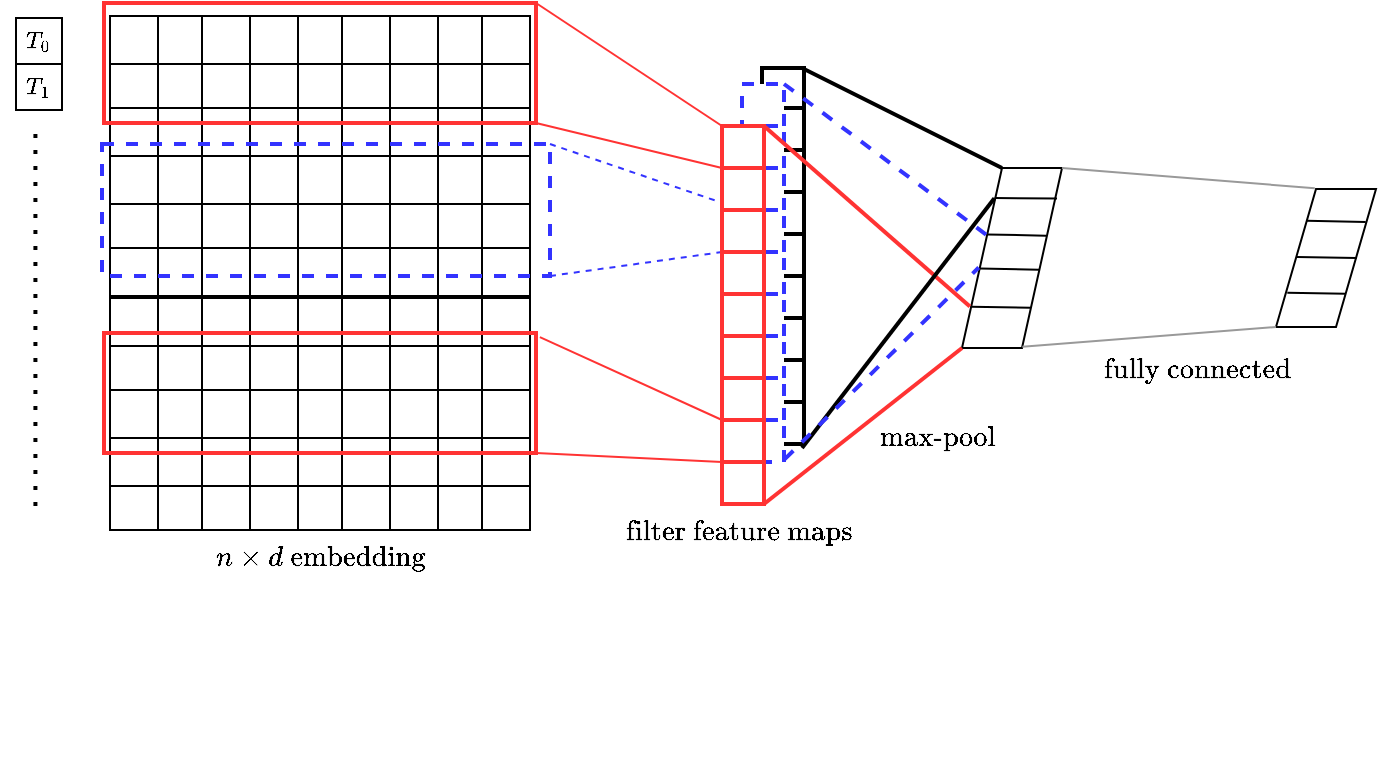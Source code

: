 <mxfile version="13.9.9" type="device"><diagram id="lrtDZxCOM1j7fj9VndKU" name="Page-1"><mxGraphModel dx="2052" dy="1206" grid="1" gridSize="10" guides="1" tooltips="1" connect="1" arrows="1" fold="1" page="1" pageScale="1" pageWidth="827" pageHeight="1169" math="1" shadow="0"><root><mxCell id="0"/><mxCell id="1" parent="0"/><mxCell id="xl0PAE8NlaokiZVvZ2FI-439" value="" style="group" vertex="1" connectable="0" parent="1"><mxGeometry x="147" y="395" width="364" height="370" as="geometry"/></mxCell><mxCell id="xl0PAE8NlaokiZVvZ2FI-384" value="" style="group;strokeWidth=2;" vertex="1" connectable="0" parent="xl0PAE8NlaokiZVvZ2FI-439"><mxGeometry width="240" height="140" as="geometry"/></mxCell><mxCell id="xl0PAE8NlaokiZVvZ2FI-358" value="" style="shape=table;html=1;whiteSpace=wrap;startSize=0;container=1;collapsible=0;childLayout=tableLayout;" vertex="1" parent="xl0PAE8NlaokiZVvZ2FI-384"><mxGeometry width="70" height="70" as="geometry"/></mxCell><mxCell id="xl0PAE8NlaokiZVvZ2FI-359" value="" style="shape=partialRectangle;html=1;whiteSpace=wrap;collapsible=0;dropTarget=0;pointerEvents=0;fillColor=none;top=0;left=0;bottom=0;right=0;points=[[0,0.5],[1,0.5]];portConstraint=eastwest;" vertex="1" parent="xl0PAE8NlaokiZVvZ2FI-358"><mxGeometry width="70" height="24" as="geometry"/></mxCell><mxCell id="xl0PAE8NlaokiZVvZ2FI-360" value="" style="shape=partialRectangle;html=1;whiteSpace=wrap;connectable=0;fillColor=none;top=0;left=0;bottom=0;right=0;overflow=hidden;" vertex="1" parent="xl0PAE8NlaokiZVvZ2FI-359"><mxGeometry width="24" height="24" as="geometry"/></mxCell><mxCell id="xl0PAE8NlaokiZVvZ2FI-361" value="" style="shape=partialRectangle;html=1;whiteSpace=wrap;connectable=0;fillColor=none;top=0;left=0;bottom=0;right=0;overflow=hidden;" vertex="1" parent="xl0PAE8NlaokiZVvZ2FI-359"><mxGeometry x="24" width="22" height="24" as="geometry"/></mxCell><mxCell id="xl0PAE8NlaokiZVvZ2FI-362" value="" style="shape=partialRectangle;html=1;whiteSpace=wrap;connectable=0;fillColor=none;top=0;left=0;bottom=0;right=0;overflow=hidden;" vertex="1" parent="xl0PAE8NlaokiZVvZ2FI-359"><mxGeometry x="46" width="24" height="24" as="geometry"/></mxCell><mxCell id="xl0PAE8NlaokiZVvZ2FI-363" value="" style="shape=partialRectangle;html=1;whiteSpace=wrap;collapsible=0;dropTarget=0;pointerEvents=0;fillColor=none;top=0;left=0;bottom=0;right=0;points=[[0,0.5],[1,0.5]];portConstraint=eastwest;" vertex="1" parent="xl0PAE8NlaokiZVvZ2FI-358"><mxGeometry y="24" width="70" height="22" as="geometry"/></mxCell><mxCell id="xl0PAE8NlaokiZVvZ2FI-364" value="" style="shape=partialRectangle;html=1;whiteSpace=wrap;connectable=0;fillColor=none;top=0;left=0;bottom=0;right=0;overflow=hidden;" vertex="1" parent="xl0PAE8NlaokiZVvZ2FI-363"><mxGeometry width="24" height="22" as="geometry"/></mxCell><mxCell id="xl0PAE8NlaokiZVvZ2FI-365" value="" style="shape=partialRectangle;html=1;whiteSpace=wrap;connectable=0;fillColor=none;top=0;left=0;bottom=0;right=0;overflow=hidden;" vertex="1" parent="xl0PAE8NlaokiZVvZ2FI-363"><mxGeometry x="24" width="22" height="22" as="geometry"/></mxCell><mxCell id="xl0PAE8NlaokiZVvZ2FI-366" value="" style="shape=partialRectangle;html=1;whiteSpace=wrap;connectable=0;fillColor=none;top=0;left=0;bottom=0;right=0;overflow=hidden;" vertex="1" parent="xl0PAE8NlaokiZVvZ2FI-363"><mxGeometry x="46" width="24" height="22" as="geometry"/></mxCell><mxCell id="xl0PAE8NlaokiZVvZ2FI-367" value="" style="shape=partialRectangle;html=1;whiteSpace=wrap;collapsible=0;dropTarget=0;pointerEvents=0;fillColor=none;top=0;left=0;bottom=0;right=0;points=[[0,0.5],[1,0.5]];portConstraint=eastwest;" vertex="1" parent="xl0PAE8NlaokiZVvZ2FI-358"><mxGeometry y="46" width="70" height="24" as="geometry"/></mxCell><mxCell id="xl0PAE8NlaokiZVvZ2FI-368" value="" style="shape=partialRectangle;html=1;whiteSpace=wrap;connectable=0;fillColor=none;top=0;left=0;bottom=0;right=0;overflow=hidden;" vertex="1" parent="xl0PAE8NlaokiZVvZ2FI-367"><mxGeometry width="24" height="24" as="geometry"/></mxCell><mxCell id="xl0PAE8NlaokiZVvZ2FI-369" value="" style="shape=partialRectangle;html=1;whiteSpace=wrap;connectable=0;fillColor=none;top=0;left=0;bottom=0;right=0;overflow=hidden;" vertex="1" parent="xl0PAE8NlaokiZVvZ2FI-367"><mxGeometry x="24" width="22" height="24" as="geometry"/></mxCell><mxCell id="xl0PAE8NlaokiZVvZ2FI-370" value="" style="shape=partialRectangle;html=1;whiteSpace=wrap;connectable=0;fillColor=none;top=0;left=0;bottom=0;right=0;overflow=hidden;" vertex="1" parent="xl0PAE8NlaokiZVvZ2FI-367"><mxGeometry x="46" width="24" height="24" as="geometry"/></mxCell><mxCell id="xl0PAE8NlaokiZVvZ2FI-371" value="" style="shape=table;html=1;whiteSpace=wrap;startSize=0;container=1;collapsible=0;childLayout=tableLayout;" vertex="1" parent="xl0PAE8NlaokiZVvZ2FI-384"><mxGeometry y="70" width="70" height="70" as="geometry"/></mxCell><mxCell id="xl0PAE8NlaokiZVvZ2FI-372" value="" style="shape=partialRectangle;html=1;whiteSpace=wrap;collapsible=0;dropTarget=0;pointerEvents=0;fillColor=none;top=0;left=0;bottom=0;right=0;points=[[0,0.5],[1,0.5]];portConstraint=eastwest;" vertex="1" parent="xl0PAE8NlaokiZVvZ2FI-371"><mxGeometry width="70" height="24" as="geometry"/></mxCell><mxCell id="xl0PAE8NlaokiZVvZ2FI-373" value="" style="shape=partialRectangle;html=1;whiteSpace=wrap;connectable=0;fillColor=none;top=0;left=0;bottom=0;right=0;overflow=hidden;" vertex="1" parent="xl0PAE8NlaokiZVvZ2FI-372"><mxGeometry width="24" height="24" as="geometry"/></mxCell><mxCell id="xl0PAE8NlaokiZVvZ2FI-374" value="" style="shape=partialRectangle;html=1;whiteSpace=wrap;connectable=0;fillColor=none;top=0;left=0;bottom=0;right=0;overflow=hidden;" vertex="1" parent="xl0PAE8NlaokiZVvZ2FI-372"><mxGeometry x="24" width="22" height="24" as="geometry"/></mxCell><mxCell id="xl0PAE8NlaokiZVvZ2FI-375" value="" style="shape=partialRectangle;html=1;whiteSpace=wrap;connectable=0;fillColor=none;top=0;left=0;bottom=0;right=0;overflow=hidden;" vertex="1" parent="xl0PAE8NlaokiZVvZ2FI-372"><mxGeometry x="46" width="24" height="24" as="geometry"/></mxCell><mxCell id="xl0PAE8NlaokiZVvZ2FI-376" value="" style="shape=partialRectangle;html=1;whiteSpace=wrap;collapsible=0;dropTarget=0;pointerEvents=0;fillColor=none;top=0;left=0;bottom=0;right=0;points=[[0,0.5],[1,0.5]];portConstraint=eastwest;" vertex="1" parent="xl0PAE8NlaokiZVvZ2FI-371"><mxGeometry y="24" width="70" height="22" as="geometry"/></mxCell><mxCell id="xl0PAE8NlaokiZVvZ2FI-377" value="" style="shape=partialRectangle;html=1;whiteSpace=wrap;connectable=0;fillColor=none;top=0;left=0;bottom=0;right=0;overflow=hidden;" vertex="1" parent="xl0PAE8NlaokiZVvZ2FI-376"><mxGeometry width="24" height="22" as="geometry"/></mxCell><mxCell id="xl0PAE8NlaokiZVvZ2FI-378" value="" style="shape=partialRectangle;html=1;whiteSpace=wrap;connectable=0;fillColor=none;top=0;left=0;bottom=0;right=0;overflow=hidden;" vertex="1" parent="xl0PAE8NlaokiZVvZ2FI-376"><mxGeometry x="24" width="22" height="22" as="geometry"/></mxCell><mxCell id="xl0PAE8NlaokiZVvZ2FI-379" value="" style="shape=partialRectangle;html=1;whiteSpace=wrap;connectable=0;fillColor=none;top=0;left=0;bottom=0;right=0;overflow=hidden;" vertex="1" parent="xl0PAE8NlaokiZVvZ2FI-376"><mxGeometry x="46" width="24" height="22" as="geometry"/></mxCell><mxCell id="xl0PAE8NlaokiZVvZ2FI-380" value="" style="shape=partialRectangle;html=1;whiteSpace=wrap;collapsible=0;dropTarget=0;pointerEvents=0;fillColor=none;top=0;left=0;bottom=0;right=0;points=[[0,0.5],[1,0.5]];portConstraint=eastwest;" vertex="1" parent="xl0PAE8NlaokiZVvZ2FI-371"><mxGeometry y="46" width="70" height="24" as="geometry"/></mxCell><mxCell id="xl0PAE8NlaokiZVvZ2FI-381" value="" style="shape=partialRectangle;html=1;whiteSpace=wrap;connectable=0;fillColor=none;top=0;left=0;bottom=0;right=0;overflow=hidden;" vertex="1" parent="xl0PAE8NlaokiZVvZ2FI-380"><mxGeometry width="24" height="24" as="geometry"/></mxCell><mxCell id="xl0PAE8NlaokiZVvZ2FI-382" value="" style="shape=partialRectangle;html=1;whiteSpace=wrap;connectable=0;fillColor=none;top=0;left=0;bottom=0;right=0;overflow=hidden;" vertex="1" parent="xl0PAE8NlaokiZVvZ2FI-380"><mxGeometry x="24" width="22" height="24" as="geometry"/></mxCell><mxCell id="xl0PAE8NlaokiZVvZ2FI-383" value="" style="shape=partialRectangle;html=1;whiteSpace=wrap;connectable=0;fillColor=none;top=0;left=0;bottom=0;right=0;overflow=hidden;" vertex="1" parent="xl0PAE8NlaokiZVvZ2FI-380"><mxGeometry x="46" width="24" height="24" as="geometry"/></mxCell><mxCell id="xl0PAE8NlaokiZVvZ2FI-385" value="" style="group" vertex="1" connectable="0" parent="xl0PAE8NlaokiZVvZ2FI-439"><mxGeometry x="70" width="70" height="140" as="geometry"/></mxCell><mxCell id="xl0PAE8NlaokiZVvZ2FI-386" value="" style="shape=table;html=1;whiteSpace=wrap;startSize=0;container=1;collapsible=0;childLayout=tableLayout;" vertex="1" parent="xl0PAE8NlaokiZVvZ2FI-385"><mxGeometry width="70" height="70" as="geometry"/></mxCell><mxCell id="xl0PAE8NlaokiZVvZ2FI-387" value="" style="shape=partialRectangle;html=1;whiteSpace=wrap;collapsible=0;dropTarget=0;pointerEvents=0;fillColor=none;top=0;left=0;bottom=0;right=0;points=[[0,0.5],[1,0.5]];portConstraint=eastwest;" vertex="1" parent="xl0PAE8NlaokiZVvZ2FI-386"><mxGeometry width="70" height="24" as="geometry"/></mxCell><mxCell id="xl0PAE8NlaokiZVvZ2FI-388" value="" style="shape=partialRectangle;html=1;whiteSpace=wrap;connectable=0;fillColor=none;top=0;left=0;bottom=0;right=0;overflow=hidden;" vertex="1" parent="xl0PAE8NlaokiZVvZ2FI-387"><mxGeometry width="24" height="24" as="geometry"/></mxCell><mxCell id="xl0PAE8NlaokiZVvZ2FI-389" value="" style="shape=partialRectangle;html=1;whiteSpace=wrap;connectable=0;fillColor=none;top=0;left=0;bottom=0;right=0;overflow=hidden;" vertex="1" parent="xl0PAE8NlaokiZVvZ2FI-387"><mxGeometry x="24" width="22" height="24" as="geometry"/></mxCell><mxCell id="xl0PAE8NlaokiZVvZ2FI-390" value="" style="shape=partialRectangle;html=1;whiteSpace=wrap;connectable=0;fillColor=none;top=0;left=0;bottom=0;right=0;overflow=hidden;" vertex="1" parent="xl0PAE8NlaokiZVvZ2FI-387"><mxGeometry x="46" width="24" height="24" as="geometry"/></mxCell><mxCell id="xl0PAE8NlaokiZVvZ2FI-391" value="" style="shape=partialRectangle;html=1;whiteSpace=wrap;collapsible=0;dropTarget=0;pointerEvents=0;fillColor=none;top=0;left=0;bottom=0;right=0;points=[[0,0.5],[1,0.5]];portConstraint=eastwest;" vertex="1" parent="xl0PAE8NlaokiZVvZ2FI-386"><mxGeometry y="24" width="70" height="22" as="geometry"/></mxCell><mxCell id="xl0PAE8NlaokiZVvZ2FI-392" value="" style="shape=partialRectangle;html=1;whiteSpace=wrap;connectable=0;fillColor=none;top=0;left=0;bottom=0;right=0;overflow=hidden;" vertex="1" parent="xl0PAE8NlaokiZVvZ2FI-391"><mxGeometry width="24" height="22" as="geometry"/></mxCell><mxCell id="xl0PAE8NlaokiZVvZ2FI-393" value="" style="shape=partialRectangle;html=1;whiteSpace=wrap;connectable=0;fillColor=none;top=0;left=0;bottom=0;right=0;overflow=hidden;" vertex="1" parent="xl0PAE8NlaokiZVvZ2FI-391"><mxGeometry x="24" width="22" height="22" as="geometry"/></mxCell><mxCell id="xl0PAE8NlaokiZVvZ2FI-394" value="" style="shape=partialRectangle;html=1;whiteSpace=wrap;connectable=0;fillColor=none;top=0;left=0;bottom=0;right=0;overflow=hidden;" vertex="1" parent="xl0PAE8NlaokiZVvZ2FI-391"><mxGeometry x="46" width="24" height="22" as="geometry"/></mxCell><mxCell id="xl0PAE8NlaokiZVvZ2FI-395" value="" style="shape=partialRectangle;html=1;whiteSpace=wrap;collapsible=0;dropTarget=0;pointerEvents=0;fillColor=none;top=0;left=0;bottom=0;right=0;points=[[0,0.5],[1,0.5]];portConstraint=eastwest;" vertex="1" parent="xl0PAE8NlaokiZVvZ2FI-386"><mxGeometry y="46" width="70" height="24" as="geometry"/></mxCell><mxCell id="xl0PAE8NlaokiZVvZ2FI-396" value="" style="shape=partialRectangle;html=1;whiteSpace=wrap;connectable=0;fillColor=none;top=0;left=0;bottom=0;right=0;overflow=hidden;" vertex="1" parent="xl0PAE8NlaokiZVvZ2FI-395"><mxGeometry width="24" height="24" as="geometry"/></mxCell><mxCell id="xl0PAE8NlaokiZVvZ2FI-397" value="" style="shape=partialRectangle;html=1;whiteSpace=wrap;connectable=0;fillColor=none;top=0;left=0;bottom=0;right=0;overflow=hidden;" vertex="1" parent="xl0PAE8NlaokiZVvZ2FI-395"><mxGeometry x="24" width="22" height="24" as="geometry"/></mxCell><mxCell id="xl0PAE8NlaokiZVvZ2FI-398" value="" style="shape=partialRectangle;html=1;whiteSpace=wrap;connectable=0;fillColor=none;top=0;left=0;bottom=0;right=0;overflow=hidden;" vertex="1" parent="xl0PAE8NlaokiZVvZ2FI-395"><mxGeometry x="46" width="24" height="24" as="geometry"/></mxCell><mxCell id="xl0PAE8NlaokiZVvZ2FI-399" value="" style="shape=table;html=1;whiteSpace=wrap;startSize=0;container=1;collapsible=0;childLayout=tableLayout;" vertex="1" parent="xl0PAE8NlaokiZVvZ2FI-385"><mxGeometry y="70" width="70" height="70" as="geometry"/></mxCell><mxCell id="xl0PAE8NlaokiZVvZ2FI-400" value="" style="shape=partialRectangle;html=1;whiteSpace=wrap;collapsible=0;dropTarget=0;pointerEvents=0;fillColor=none;top=0;left=0;bottom=0;right=0;points=[[0,0.5],[1,0.5]];portConstraint=eastwest;" vertex="1" parent="xl0PAE8NlaokiZVvZ2FI-399"><mxGeometry width="70" height="24" as="geometry"/></mxCell><mxCell id="xl0PAE8NlaokiZVvZ2FI-401" value="" style="shape=partialRectangle;html=1;whiteSpace=wrap;connectable=0;fillColor=none;top=0;left=0;bottom=0;right=0;overflow=hidden;" vertex="1" parent="xl0PAE8NlaokiZVvZ2FI-400"><mxGeometry width="24" height="24" as="geometry"/></mxCell><mxCell id="xl0PAE8NlaokiZVvZ2FI-402" value="" style="shape=partialRectangle;html=1;whiteSpace=wrap;connectable=0;fillColor=none;top=0;left=0;bottom=0;right=0;overflow=hidden;" vertex="1" parent="xl0PAE8NlaokiZVvZ2FI-400"><mxGeometry x="24" width="22" height="24" as="geometry"/></mxCell><mxCell id="xl0PAE8NlaokiZVvZ2FI-403" value="" style="shape=partialRectangle;html=1;whiteSpace=wrap;connectable=0;fillColor=none;top=0;left=0;bottom=0;right=0;overflow=hidden;" vertex="1" parent="xl0PAE8NlaokiZVvZ2FI-400"><mxGeometry x="46" width="24" height="24" as="geometry"/></mxCell><mxCell id="xl0PAE8NlaokiZVvZ2FI-404" value="" style="shape=partialRectangle;html=1;whiteSpace=wrap;collapsible=0;dropTarget=0;pointerEvents=0;fillColor=none;top=0;left=0;bottom=0;right=0;points=[[0,0.5],[1,0.5]];portConstraint=eastwest;" vertex="1" parent="xl0PAE8NlaokiZVvZ2FI-399"><mxGeometry y="24" width="70" height="22" as="geometry"/></mxCell><mxCell id="xl0PAE8NlaokiZVvZ2FI-405" value="" style="shape=partialRectangle;html=1;whiteSpace=wrap;connectable=0;fillColor=none;top=0;left=0;bottom=0;right=0;overflow=hidden;" vertex="1" parent="xl0PAE8NlaokiZVvZ2FI-404"><mxGeometry width="24" height="22" as="geometry"/></mxCell><mxCell id="xl0PAE8NlaokiZVvZ2FI-406" value="" style="shape=partialRectangle;html=1;whiteSpace=wrap;connectable=0;fillColor=none;top=0;left=0;bottom=0;right=0;overflow=hidden;" vertex="1" parent="xl0PAE8NlaokiZVvZ2FI-404"><mxGeometry x="24" width="22" height="22" as="geometry"/></mxCell><mxCell id="xl0PAE8NlaokiZVvZ2FI-407" value="" style="shape=partialRectangle;html=1;whiteSpace=wrap;connectable=0;fillColor=none;top=0;left=0;bottom=0;right=0;overflow=hidden;" vertex="1" parent="xl0PAE8NlaokiZVvZ2FI-404"><mxGeometry x="46" width="24" height="22" as="geometry"/></mxCell><mxCell id="xl0PAE8NlaokiZVvZ2FI-408" value="" style="shape=partialRectangle;html=1;whiteSpace=wrap;collapsible=0;dropTarget=0;pointerEvents=0;fillColor=none;top=0;left=0;bottom=0;right=0;points=[[0,0.5],[1,0.5]];portConstraint=eastwest;" vertex="1" parent="xl0PAE8NlaokiZVvZ2FI-399"><mxGeometry y="46" width="70" height="24" as="geometry"/></mxCell><mxCell id="xl0PAE8NlaokiZVvZ2FI-409" value="" style="shape=partialRectangle;html=1;whiteSpace=wrap;connectable=0;fillColor=none;top=0;left=0;bottom=0;right=0;overflow=hidden;" vertex="1" parent="xl0PAE8NlaokiZVvZ2FI-408"><mxGeometry width="24" height="24" as="geometry"/></mxCell><mxCell id="xl0PAE8NlaokiZVvZ2FI-410" value="" style="shape=partialRectangle;html=1;whiteSpace=wrap;connectable=0;fillColor=none;top=0;left=0;bottom=0;right=0;overflow=hidden;" vertex="1" parent="xl0PAE8NlaokiZVvZ2FI-408"><mxGeometry x="24" width="22" height="24" as="geometry"/></mxCell><mxCell id="xl0PAE8NlaokiZVvZ2FI-411" value="" style="shape=partialRectangle;html=1;whiteSpace=wrap;connectable=0;fillColor=none;top=0;left=0;bottom=0;right=0;overflow=hidden;" vertex="1" parent="xl0PAE8NlaokiZVvZ2FI-408"><mxGeometry x="46" width="24" height="24" as="geometry"/></mxCell><mxCell id="xl0PAE8NlaokiZVvZ2FI-412" value="" style="group" vertex="1" connectable="0" parent="xl0PAE8NlaokiZVvZ2FI-439"><mxGeometry x="140" width="224" height="370" as="geometry"/></mxCell><mxCell id="xl0PAE8NlaokiZVvZ2FI-944" value="" style="endArrow=none;dashed=1;html=1;strokeColor=#3333FF;exitX=1;exitY=0;exitDx=0;exitDy=0;entryX=0.413;entryY=0.943;entryDx=0;entryDy=0;entryPerimeter=0;" edge="1" parent="xl0PAE8NlaokiZVvZ2FI-412" target="xl0PAE8NlaokiZVvZ2FI-890"><mxGeometry width="50" height="50" relative="1" as="geometry"><mxPoint x="80" y="130" as="sourcePoint"/><mxPoint x="176.5" y="192" as="targetPoint"/></mxGeometry></mxCell><mxCell id="xl0PAE8NlaokiZVvZ2FI-943" value="" style="endArrow=none;dashed=1;html=1;strokeColor=#3333FF;exitX=1;exitY=0;exitDx=0;exitDy=0;entryX=0.5;entryY=1;entryDx=0;entryDy=0;" edge="1" parent="xl0PAE8NlaokiZVvZ2FI-412" source="xl0PAE8NlaokiZVvZ2FI-450" target="xl0PAE8NlaokiZVvZ2FI-889"><mxGeometry width="50" height="50" relative="1" as="geometry"><mxPoint x="16" y="205" as="sourcePoint"/><mxPoint x="66" y="155" as="targetPoint"/></mxGeometry></mxCell><mxCell id="xl0PAE8NlaokiZVvZ2FI-413" value="" style="shape=table;html=1;whiteSpace=wrap;startSize=0;container=1;collapsible=0;childLayout=tableLayout;" vertex="1" parent="xl0PAE8NlaokiZVvZ2FI-412"><mxGeometry width="70" height="70" as="geometry"/></mxCell><mxCell id="xl0PAE8NlaokiZVvZ2FI-414" value="" style="shape=partialRectangle;html=1;whiteSpace=wrap;collapsible=0;dropTarget=0;pointerEvents=0;fillColor=none;top=0;left=0;bottom=0;right=0;points=[[0,0.5],[1,0.5]];portConstraint=eastwest;" vertex="1" parent="xl0PAE8NlaokiZVvZ2FI-413"><mxGeometry width="70" height="24" as="geometry"/></mxCell><mxCell id="xl0PAE8NlaokiZVvZ2FI-415" value="" style="shape=partialRectangle;html=1;whiteSpace=wrap;connectable=0;fillColor=none;top=0;left=0;bottom=0;right=0;overflow=hidden;" vertex="1" parent="xl0PAE8NlaokiZVvZ2FI-414"><mxGeometry width="24" height="24" as="geometry"/></mxCell><mxCell id="xl0PAE8NlaokiZVvZ2FI-416" value="" style="shape=partialRectangle;html=1;whiteSpace=wrap;connectable=0;fillColor=none;top=0;left=0;bottom=0;right=0;overflow=hidden;" vertex="1" parent="xl0PAE8NlaokiZVvZ2FI-414"><mxGeometry x="24" width="22" height="24" as="geometry"/></mxCell><mxCell id="xl0PAE8NlaokiZVvZ2FI-417" value="" style="shape=partialRectangle;html=1;whiteSpace=wrap;connectable=0;fillColor=none;top=0;left=0;bottom=0;right=0;overflow=hidden;" vertex="1" parent="xl0PAE8NlaokiZVvZ2FI-414"><mxGeometry x="46" width="24" height="24" as="geometry"/></mxCell><mxCell id="xl0PAE8NlaokiZVvZ2FI-418" value="" style="shape=partialRectangle;html=1;whiteSpace=wrap;collapsible=0;dropTarget=0;pointerEvents=0;fillColor=none;top=0;left=0;bottom=0;right=0;points=[[0,0.5],[1,0.5]];portConstraint=eastwest;" vertex="1" parent="xl0PAE8NlaokiZVvZ2FI-413"><mxGeometry y="24" width="70" height="22" as="geometry"/></mxCell><mxCell id="xl0PAE8NlaokiZVvZ2FI-419" value="" style="shape=partialRectangle;html=1;whiteSpace=wrap;connectable=0;fillColor=none;top=0;left=0;bottom=0;right=0;overflow=hidden;" vertex="1" parent="xl0PAE8NlaokiZVvZ2FI-418"><mxGeometry width="24" height="22" as="geometry"/></mxCell><mxCell id="xl0PAE8NlaokiZVvZ2FI-420" value="" style="shape=partialRectangle;html=1;whiteSpace=wrap;connectable=0;fillColor=none;top=0;left=0;bottom=0;right=0;overflow=hidden;" vertex="1" parent="xl0PAE8NlaokiZVvZ2FI-418"><mxGeometry x="24" width="22" height="22" as="geometry"/></mxCell><mxCell id="xl0PAE8NlaokiZVvZ2FI-421" value="" style="shape=partialRectangle;html=1;whiteSpace=wrap;connectable=0;fillColor=none;top=0;left=0;bottom=0;right=0;overflow=hidden;" vertex="1" parent="xl0PAE8NlaokiZVvZ2FI-418"><mxGeometry x="46" width="24" height="22" as="geometry"/></mxCell><mxCell id="xl0PAE8NlaokiZVvZ2FI-422" value="" style="shape=partialRectangle;html=1;whiteSpace=wrap;collapsible=0;dropTarget=0;pointerEvents=0;fillColor=none;top=0;left=0;bottom=0;right=0;points=[[0,0.5],[1,0.5]];portConstraint=eastwest;" vertex="1" parent="xl0PAE8NlaokiZVvZ2FI-413"><mxGeometry y="46" width="70" height="24" as="geometry"/></mxCell><mxCell id="xl0PAE8NlaokiZVvZ2FI-423" value="" style="shape=partialRectangle;html=1;whiteSpace=wrap;connectable=0;fillColor=none;top=0;left=0;bottom=0;right=0;overflow=hidden;" vertex="1" parent="xl0PAE8NlaokiZVvZ2FI-422"><mxGeometry width="24" height="24" as="geometry"/></mxCell><mxCell id="xl0PAE8NlaokiZVvZ2FI-424" value="" style="shape=partialRectangle;html=1;whiteSpace=wrap;connectable=0;fillColor=none;top=0;left=0;bottom=0;right=0;overflow=hidden;" vertex="1" parent="xl0PAE8NlaokiZVvZ2FI-422"><mxGeometry x="24" width="22" height="24" as="geometry"/></mxCell><mxCell id="xl0PAE8NlaokiZVvZ2FI-425" value="" style="shape=partialRectangle;html=1;whiteSpace=wrap;connectable=0;fillColor=none;top=0;left=0;bottom=0;right=0;overflow=hidden;" vertex="1" parent="xl0PAE8NlaokiZVvZ2FI-422"><mxGeometry x="46" width="24" height="24" as="geometry"/></mxCell><mxCell id="xl0PAE8NlaokiZVvZ2FI-426" value="" style="shape=table;html=1;whiteSpace=wrap;startSize=0;container=1;collapsible=0;childLayout=tableLayout;" vertex="1" parent="xl0PAE8NlaokiZVvZ2FI-412"><mxGeometry y="70" width="70" height="70" as="geometry"/></mxCell><mxCell id="xl0PAE8NlaokiZVvZ2FI-427" value="" style="shape=partialRectangle;html=1;whiteSpace=wrap;collapsible=0;dropTarget=0;pointerEvents=0;fillColor=none;top=0;left=0;bottom=0;right=0;points=[[0,0.5],[1,0.5]];portConstraint=eastwest;" vertex="1" parent="xl0PAE8NlaokiZVvZ2FI-426"><mxGeometry width="70" height="24" as="geometry"/></mxCell><mxCell id="xl0PAE8NlaokiZVvZ2FI-428" value="" style="shape=partialRectangle;html=1;whiteSpace=wrap;connectable=0;fillColor=none;top=0;left=0;bottom=0;right=0;overflow=hidden;" vertex="1" parent="xl0PAE8NlaokiZVvZ2FI-427"><mxGeometry width="24" height="24" as="geometry"/></mxCell><mxCell id="xl0PAE8NlaokiZVvZ2FI-429" value="" style="shape=partialRectangle;html=1;whiteSpace=wrap;connectable=0;fillColor=none;top=0;left=0;bottom=0;right=0;overflow=hidden;" vertex="1" parent="xl0PAE8NlaokiZVvZ2FI-427"><mxGeometry x="24" width="22" height="24" as="geometry"/></mxCell><mxCell id="xl0PAE8NlaokiZVvZ2FI-430" value="" style="shape=partialRectangle;html=1;whiteSpace=wrap;connectable=0;fillColor=none;top=0;left=0;bottom=0;right=0;overflow=hidden;" vertex="1" parent="xl0PAE8NlaokiZVvZ2FI-427"><mxGeometry x="46" width="24" height="24" as="geometry"/></mxCell><mxCell id="xl0PAE8NlaokiZVvZ2FI-431" value="" style="shape=partialRectangle;html=1;whiteSpace=wrap;collapsible=0;dropTarget=0;pointerEvents=0;fillColor=none;top=0;left=0;bottom=0;right=0;points=[[0,0.5],[1,0.5]];portConstraint=eastwest;" vertex="1" parent="xl0PAE8NlaokiZVvZ2FI-426"><mxGeometry y="24" width="70" height="22" as="geometry"/></mxCell><mxCell id="xl0PAE8NlaokiZVvZ2FI-432" value="" style="shape=partialRectangle;html=1;whiteSpace=wrap;connectable=0;fillColor=none;top=0;left=0;bottom=0;right=0;overflow=hidden;" vertex="1" parent="xl0PAE8NlaokiZVvZ2FI-431"><mxGeometry width="24" height="22" as="geometry"/></mxCell><mxCell id="xl0PAE8NlaokiZVvZ2FI-433" value="" style="shape=partialRectangle;html=1;whiteSpace=wrap;connectable=0;fillColor=none;top=0;left=0;bottom=0;right=0;overflow=hidden;" vertex="1" parent="xl0PAE8NlaokiZVvZ2FI-431"><mxGeometry x="24" width="22" height="22" as="geometry"/></mxCell><mxCell id="xl0PAE8NlaokiZVvZ2FI-434" value="" style="shape=partialRectangle;html=1;whiteSpace=wrap;connectable=0;fillColor=none;top=0;left=0;bottom=0;right=0;overflow=hidden;" vertex="1" parent="xl0PAE8NlaokiZVvZ2FI-431"><mxGeometry x="46" width="24" height="22" as="geometry"/></mxCell><mxCell id="xl0PAE8NlaokiZVvZ2FI-435" value="" style="shape=partialRectangle;html=1;whiteSpace=wrap;collapsible=0;dropTarget=0;pointerEvents=0;fillColor=none;top=0;left=0;bottom=0;right=0;points=[[0,0.5],[1,0.5]];portConstraint=eastwest;" vertex="1" parent="xl0PAE8NlaokiZVvZ2FI-426"><mxGeometry y="46" width="70" height="24" as="geometry"/></mxCell><mxCell id="xl0PAE8NlaokiZVvZ2FI-436" value="" style="shape=partialRectangle;html=1;whiteSpace=wrap;connectable=0;fillColor=none;top=0;left=0;bottom=0;right=0;overflow=hidden;" vertex="1" parent="xl0PAE8NlaokiZVvZ2FI-435"><mxGeometry width="24" height="24" as="geometry"/></mxCell><mxCell id="xl0PAE8NlaokiZVvZ2FI-437" value="" style="shape=partialRectangle;html=1;whiteSpace=wrap;connectable=0;fillColor=none;top=0;left=0;bottom=0;right=0;overflow=hidden;" vertex="1" parent="xl0PAE8NlaokiZVvZ2FI-435"><mxGeometry x="24" width="22" height="24" as="geometry"/></mxCell><mxCell id="xl0PAE8NlaokiZVvZ2FI-438" value="" style="shape=partialRectangle;html=1;whiteSpace=wrap;connectable=0;fillColor=none;top=0;left=0;bottom=0;right=0;overflow=hidden;" vertex="1" parent="xl0PAE8NlaokiZVvZ2FI-435"><mxGeometry x="46" width="24" height="24" as="geometry"/></mxCell><mxCell id="xl0PAE8NlaokiZVvZ2FI-451" style="edgeStyle=orthogonalEdgeStyle;rounded=0;orthogonalLoop=1;jettySize=auto;html=1;exitX=0.5;exitY=1;exitDx=0;exitDy=0;" edge="1" parent="xl0PAE8NlaokiZVvZ2FI-412" source="xl0PAE8NlaokiZVvZ2FI-450" target="xl0PAE8NlaokiZVvZ2FI-450"><mxGeometry relative="1" as="geometry"/></mxCell><mxCell id="xl0PAE8NlaokiZVvZ2FI-450" value="" style="rounded=0;whiteSpace=wrap;html=1;dashed=1;strokeColor=#3333FF;strokeWidth=2;fillColor=none;" vertex="1" parent="xl0PAE8NlaokiZVvZ2FI-412"><mxGeometry x="-144" y="64" width="224" height="66" as="geometry"/></mxCell><mxCell id="xl0PAE8NlaokiZVvZ2FI-1010" value="" style="group" vertex="1" connectable="0" parent="xl0PAE8NlaokiZVvZ2FI-412"><mxGeometry x="166" y="26" width="41" height="260" as="geometry"/></mxCell><mxCell id="xl0PAE8NlaokiZVvZ2FI-956" value="" style="whiteSpace=wrap;html=1;aspect=fixed;strokeWidth=2;" vertex="1" parent="xl0PAE8NlaokiZVvZ2FI-1010"><mxGeometry x="20" width="21" height="21" as="geometry"/></mxCell><mxCell id="xl0PAE8NlaokiZVvZ2FI-918" value="" style="group" vertex="1" connectable="0" parent="xl0PAE8NlaokiZVvZ2FI-1010"><mxGeometry y="29" width="31" height="231" as="geometry"/></mxCell><mxCell id="xl0PAE8NlaokiZVvZ2FI-946" value="" style="group" vertex="1" connectable="0" parent="xl0PAE8NlaokiZVvZ2FI-918"><mxGeometry x="20" y="-9" width="21" height="189" as="geometry"/></mxCell><mxCell id="xl0PAE8NlaokiZVvZ2FI-947" value="" style="whiteSpace=wrap;html=1;aspect=fixed;strokeWidth=2;" vertex="1" parent="xl0PAE8NlaokiZVvZ2FI-946"><mxGeometry width="21" height="21" as="geometry"/></mxCell><mxCell id="xl0PAE8NlaokiZVvZ2FI-948" value="" style="whiteSpace=wrap;html=1;aspect=fixed;strokeWidth=2;" vertex="1" parent="xl0PAE8NlaokiZVvZ2FI-946"><mxGeometry y="21" width="21" height="21" as="geometry"/></mxCell><mxCell id="xl0PAE8NlaokiZVvZ2FI-949" value="" style="whiteSpace=wrap;html=1;aspect=fixed;strokeWidth=2;" vertex="1" parent="xl0PAE8NlaokiZVvZ2FI-946"><mxGeometry y="42" width="21" height="21" as="geometry"/></mxCell><mxCell id="xl0PAE8NlaokiZVvZ2FI-950" value="" style="whiteSpace=wrap;html=1;aspect=fixed;strokeWidth=2;" vertex="1" parent="xl0PAE8NlaokiZVvZ2FI-946"><mxGeometry y="63" width="21" height="21" as="geometry"/></mxCell><mxCell id="xl0PAE8NlaokiZVvZ2FI-951" value="" style="whiteSpace=wrap;html=1;aspect=fixed;strokeWidth=2;" vertex="1" parent="xl0PAE8NlaokiZVvZ2FI-946"><mxGeometry y="84" width="21" height="21" as="geometry"/></mxCell><mxCell id="xl0PAE8NlaokiZVvZ2FI-952" value="" style="whiteSpace=wrap;html=1;aspect=fixed;strokeWidth=2;" vertex="1" parent="xl0PAE8NlaokiZVvZ2FI-946"><mxGeometry y="105" width="21" height="21" as="geometry"/></mxCell><mxCell id="xl0PAE8NlaokiZVvZ2FI-953" value="" style="whiteSpace=wrap;html=1;aspect=fixed;strokeWidth=2;" vertex="1" parent="xl0PAE8NlaokiZVvZ2FI-946"><mxGeometry y="126" width="21" height="21" as="geometry"/></mxCell><mxCell id="xl0PAE8NlaokiZVvZ2FI-954" value="" style="whiteSpace=wrap;html=1;aspect=fixed;strokeWidth=2;" vertex="1" parent="xl0PAE8NlaokiZVvZ2FI-946"><mxGeometry y="147" width="21" height="21" as="geometry"/></mxCell><mxCell id="xl0PAE8NlaokiZVvZ2FI-931" value="" style="group;dashed=1;fontStyle=1" vertex="1" connectable="0" parent="xl0PAE8NlaokiZVvZ2FI-918"><mxGeometry x="10" y="-21" width="21" height="231" as="geometry"/></mxCell><mxCell id="xl0PAE8NlaokiZVvZ2FI-932" value="" style="whiteSpace=wrap;html=1;aspect=fixed;strokeWidth=2;dashed=1;strokeColor=#3333FF;fontStyle=1" vertex="1" parent="xl0PAE8NlaokiZVvZ2FI-931"><mxGeometry width="21" height="21" as="geometry"/></mxCell><mxCell id="xl0PAE8NlaokiZVvZ2FI-933" value="" style="whiteSpace=wrap;html=1;aspect=fixed;strokeWidth=2;dashed=1;strokeColor=#3333FF;fontStyle=1" vertex="1" parent="xl0PAE8NlaokiZVvZ2FI-931"><mxGeometry y="21" width="21" height="21" as="geometry"/></mxCell><mxCell id="xl0PAE8NlaokiZVvZ2FI-934" value="" style="whiteSpace=wrap;html=1;aspect=fixed;strokeWidth=2;dashed=1;strokeColor=#3333FF;fontStyle=1" vertex="1" parent="xl0PAE8NlaokiZVvZ2FI-931"><mxGeometry y="42" width="21" height="21" as="geometry"/></mxCell><mxCell id="xl0PAE8NlaokiZVvZ2FI-935" value="" style="whiteSpace=wrap;html=1;aspect=fixed;strokeWidth=2;dashed=1;strokeColor=#3333FF;fontStyle=1" vertex="1" parent="xl0PAE8NlaokiZVvZ2FI-931"><mxGeometry y="63" width="21" height="21" as="geometry"/></mxCell><mxCell id="xl0PAE8NlaokiZVvZ2FI-936" value="" style="whiteSpace=wrap;html=1;aspect=fixed;strokeWidth=2;dashed=1;strokeColor=#3333FF;fontStyle=1" vertex="1" parent="xl0PAE8NlaokiZVvZ2FI-931"><mxGeometry y="84" width="21" height="21" as="geometry"/></mxCell><mxCell id="xl0PAE8NlaokiZVvZ2FI-937" value="" style="whiteSpace=wrap;html=1;aspect=fixed;strokeWidth=2;dashed=1;strokeColor=#3333FF;fontStyle=1" vertex="1" parent="xl0PAE8NlaokiZVvZ2FI-931"><mxGeometry y="105" width="21" height="21" as="geometry"/></mxCell><mxCell id="xl0PAE8NlaokiZVvZ2FI-938" value="" style="whiteSpace=wrap;html=1;aspect=fixed;strokeWidth=2;dashed=1;strokeColor=#3333FF;fontStyle=1" vertex="1" parent="xl0PAE8NlaokiZVvZ2FI-931"><mxGeometry y="126" width="21" height="21" as="geometry"/></mxCell><mxCell id="xl0PAE8NlaokiZVvZ2FI-939" value="" style="whiteSpace=wrap;html=1;aspect=fixed;strokeWidth=2;dashed=1;strokeColor=#3333FF;fontStyle=1" vertex="1" parent="xl0PAE8NlaokiZVvZ2FI-931"><mxGeometry y="147" width="21" height="21" as="geometry"/></mxCell><mxCell id="xl0PAE8NlaokiZVvZ2FI-940" value="" style="whiteSpace=wrap;html=1;aspect=fixed;strokeWidth=2;dashed=1;strokeColor=#3333FF;fontStyle=1" vertex="1" parent="xl0PAE8NlaokiZVvZ2FI-931"><mxGeometry y="168" width="21" height="21" as="geometry"/></mxCell><mxCell id="xl0PAE8NlaokiZVvZ2FI-945" value="" style="group" vertex="1" connectable="0" parent="xl0PAE8NlaokiZVvZ2FI-918"><mxGeometry width="21" height="189" as="geometry"/></mxCell><mxCell id="xl0PAE8NlaokiZVvZ2FI-799" value="" style="whiteSpace=wrap;html=1;aspect=fixed;strokeWidth=2;strokeColor=#FF3333;" vertex="1" parent="xl0PAE8NlaokiZVvZ2FI-945"><mxGeometry width="21" height="21" as="geometry"/></mxCell><mxCell id="xl0PAE8NlaokiZVvZ2FI-889" value="" style="whiteSpace=wrap;html=1;aspect=fixed;strokeWidth=2;strokeColor=#FF3333;" vertex="1" parent="xl0PAE8NlaokiZVvZ2FI-945"><mxGeometry y="21" width="21" height="21" as="geometry"/></mxCell><mxCell id="xl0PAE8NlaokiZVvZ2FI-890" value="" style="whiteSpace=wrap;html=1;aspect=fixed;strokeWidth=2;strokeColor=#FF3333;" vertex="1" parent="xl0PAE8NlaokiZVvZ2FI-945"><mxGeometry y="42" width="21" height="21" as="geometry"/></mxCell><mxCell id="xl0PAE8NlaokiZVvZ2FI-891" value="" style="whiteSpace=wrap;html=1;aspect=fixed;strokeWidth=2;strokeColor=#FF3333;" vertex="1" parent="xl0PAE8NlaokiZVvZ2FI-945"><mxGeometry y="63" width="21" height="21" as="geometry"/></mxCell><mxCell id="xl0PAE8NlaokiZVvZ2FI-892" value="" style="whiteSpace=wrap;html=1;aspect=fixed;strokeWidth=2;strokeColor=#FF3333;" vertex="1" parent="xl0PAE8NlaokiZVvZ2FI-945"><mxGeometry y="84" width="21" height="21" as="geometry"/></mxCell><mxCell id="xl0PAE8NlaokiZVvZ2FI-893" value="" style="whiteSpace=wrap;html=1;aspect=fixed;strokeWidth=2;strokeColor=#FF3333;" vertex="1" parent="xl0PAE8NlaokiZVvZ2FI-945"><mxGeometry y="105" width="21" height="21" as="geometry"/></mxCell><mxCell id="xl0PAE8NlaokiZVvZ2FI-894" value="" style="whiteSpace=wrap;html=1;aspect=fixed;strokeWidth=2;strokeColor=#FF3333;" vertex="1" parent="xl0PAE8NlaokiZVvZ2FI-945"><mxGeometry y="126" width="21" height="21" as="geometry"/></mxCell><mxCell id="xl0PAE8NlaokiZVvZ2FI-895" value="" style="whiteSpace=wrap;html=1;aspect=fixed;strokeWidth=2;strokeColor=#FF3333;" vertex="1" parent="xl0PAE8NlaokiZVvZ2FI-945"><mxGeometry y="147" width="21" height="21" as="geometry"/></mxCell><mxCell id="xl0PAE8NlaokiZVvZ2FI-896" value="" style="whiteSpace=wrap;html=1;aspect=fixed;strokeWidth=2;strokeColor=#FF3333;" vertex="1" parent="xl0PAE8NlaokiZVvZ2FI-945"><mxGeometry y="168" width="21" height="21" as="geometry"/></mxCell><mxCell id="xl0PAE8NlaokiZVvZ2FI-441" style="edgeStyle=orthogonalEdgeStyle;rounded=0;orthogonalLoop=1;jettySize=auto;html=1;exitX=0.5;exitY=1;exitDx=0;exitDy=0;" edge="1" parent="1"><mxGeometry relative="1" as="geometry"><mxPoint x="353" y="490" as="sourcePoint"/><mxPoint x="353" y="490" as="targetPoint"/></mxGeometry></mxCell><mxCell id="xl0PAE8NlaokiZVvZ2FI-794" style="edgeStyle=orthogonalEdgeStyle;rounded=0;orthogonalLoop=1;jettySize=auto;html=1;exitX=0.5;exitY=1;exitDx=0;exitDy=0;" edge="1" parent="1"><mxGeometry relative="1" as="geometry"><mxPoint x="354" y="635" as="sourcePoint"/><mxPoint x="354" y="635" as="targetPoint"/></mxGeometry></mxCell><mxCell id="xl0PAE8NlaokiZVvZ2FI-797" value="" style="endArrow=none;html=1;strokeColor=#FF3333;exitX=1;exitY=0;exitDx=0;exitDy=0;entryX=0;entryY=0;entryDx=0;entryDy=0;" edge="1" parent="1" source="xl0PAE8NlaokiZVvZ2FI-887" target="xl0PAE8NlaokiZVvZ2FI-799"><mxGeometry width="50" height="50" relative="1" as="geometry"><mxPoint x="387" y="390" as="sourcePoint"/><mxPoint x="427" y="460" as="targetPoint"/></mxGeometry></mxCell><mxCell id="xl0PAE8NlaokiZVvZ2FI-711" value="" style="group;strokeWidth=2;" vertex="1" connectable="0" parent="1"><mxGeometry x="147" y="536" width="240" height="140" as="geometry"/></mxCell><mxCell id="xl0PAE8NlaokiZVvZ2FI-712" value="" style="shape=table;html=1;whiteSpace=wrap;startSize=0;container=1;collapsible=0;childLayout=tableLayout;" vertex="1" parent="xl0PAE8NlaokiZVvZ2FI-711"><mxGeometry width="70" height="70" as="geometry"/></mxCell><mxCell id="xl0PAE8NlaokiZVvZ2FI-713" value="" style="shape=partialRectangle;html=1;whiteSpace=wrap;collapsible=0;dropTarget=0;pointerEvents=0;fillColor=none;top=0;left=0;bottom=0;right=0;points=[[0,0.5],[1,0.5]];portConstraint=eastwest;" vertex="1" parent="xl0PAE8NlaokiZVvZ2FI-712"><mxGeometry width="70" height="24" as="geometry"/></mxCell><mxCell id="xl0PAE8NlaokiZVvZ2FI-714" value="" style="shape=partialRectangle;html=1;whiteSpace=wrap;connectable=0;fillColor=none;top=0;left=0;bottom=0;right=0;overflow=hidden;" vertex="1" parent="xl0PAE8NlaokiZVvZ2FI-713"><mxGeometry width="24" height="24" as="geometry"/></mxCell><mxCell id="xl0PAE8NlaokiZVvZ2FI-715" value="" style="shape=partialRectangle;html=1;whiteSpace=wrap;connectable=0;fillColor=none;top=0;left=0;bottom=0;right=0;overflow=hidden;" vertex="1" parent="xl0PAE8NlaokiZVvZ2FI-713"><mxGeometry x="24" width="22" height="24" as="geometry"/></mxCell><mxCell id="xl0PAE8NlaokiZVvZ2FI-716" value="" style="shape=partialRectangle;html=1;whiteSpace=wrap;connectable=0;fillColor=none;top=0;left=0;bottom=0;right=0;overflow=hidden;" vertex="1" parent="xl0PAE8NlaokiZVvZ2FI-713"><mxGeometry x="46" width="24" height="24" as="geometry"/></mxCell><mxCell id="xl0PAE8NlaokiZVvZ2FI-717" value="" style="shape=partialRectangle;html=1;whiteSpace=wrap;collapsible=0;dropTarget=0;pointerEvents=0;fillColor=none;top=0;left=0;bottom=0;right=0;points=[[0,0.5],[1,0.5]];portConstraint=eastwest;" vertex="1" parent="xl0PAE8NlaokiZVvZ2FI-712"><mxGeometry y="24" width="70" height="22" as="geometry"/></mxCell><mxCell id="xl0PAE8NlaokiZVvZ2FI-718" value="" style="shape=partialRectangle;html=1;whiteSpace=wrap;connectable=0;fillColor=none;top=0;left=0;bottom=0;right=0;overflow=hidden;" vertex="1" parent="xl0PAE8NlaokiZVvZ2FI-717"><mxGeometry width="24" height="22" as="geometry"/></mxCell><mxCell id="xl0PAE8NlaokiZVvZ2FI-719" value="" style="shape=partialRectangle;html=1;whiteSpace=wrap;connectable=0;fillColor=none;top=0;left=0;bottom=0;right=0;overflow=hidden;" vertex="1" parent="xl0PAE8NlaokiZVvZ2FI-717"><mxGeometry x="24" width="22" height="22" as="geometry"/></mxCell><mxCell id="xl0PAE8NlaokiZVvZ2FI-720" value="" style="shape=partialRectangle;html=1;whiteSpace=wrap;connectable=0;fillColor=none;top=0;left=0;bottom=0;right=0;overflow=hidden;" vertex="1" parent="xl0PAE8NlaokiZVvZ2FI-717"><mxGeometry x="46" width="24" height="22" as="geometry"/></mxCell><mxCell id="xl0PAE8NlaokiZVvZ2FI-721" value="" style="shape=partialRectangle;html=1;whiteSpace=wrap;collapsible=0;dropTarget=0;pointerEvents=0;fillColor=none;top=0;left=0;bottom=0;right=0;points=[[0,0.5],[1,0.5]];portConstraint=eastwest;" vertex="1" parent="xl0PAE8NlaokiZVvZ2FI-712"><mxGeometry y="46" width="70" height="24" as="geometry"/></mxCell><mxCell id="xl0PAE8NlaokiZVvZ2FI-722" value="" style="shape=partialRectangle;html=1;whiteSpace=wrap;connectable=0;fillColor=none;top=0;left=0;bottom=0;right=0;overflow=hidden;" vertex="1" parent="xl0PAE8NlaokiZVvZ2FI-721"><mxGeometry width="24" height="24" as="geometry"/></mxCell><mxCell id="xl0PAE8NlaokiZVvZ2FI-723" value="" style="shape=partialRectangle;html=1;whiteSpace=wrap;connectable=0;fillColor=none;top=0;left=0;bottom=0;right=0;overflow=hidden;" vertex="1" parent="xl0PAE8NlaokiZVvZ2FI-721"><mxGeometry x="24" width="22" height="24" as="geometry"/></mxCell><mxCell id="xl0PAE8NlaokiZVvZ2FI-724" value="" style="shape=partialRectangle;html=1;whiteSpace=wrap;connectable=0;fillColor=none;top=0;left=0;bottom=0;right=0;overflow=hidden;" vertex="1" parent="xl0PAE8NlaokiZVvZ2FI-721"><mxGeometry x="46" width="24" height="24" as="geometry"/></mxCell><mxCell id="xl0PAE8NlaokiZVvZ2FI-725" value="" style="shape=table;html=1;whiteSpace=wrap;startSize=0;container=1;collapsible=0;childLayout=tableLayout;" vertex="1" parent="xl0PAE8NlaokiZVvZ2FI-711"><mxGeometry y="70" width="70" height="46" as="geometry"/></mxCell><mxCell id="xl0PAE8NlaokiZVvZ2FI-726" value="" style="shape=partialRectangle;html=1;whiteSpace=wrap;collapsible=0;dropTarget=0;pointerEvents=0;fillColor=none;top=0;left=0;bottom=0;right=0;points=[[0,0.5],[1,0.5]];portConstraint=eastwest;" vertex="1" parent="xl0PAE8NlaokiZVvZ2FI-725"><mxGeometry width="70" height="24" as="geometry"/></mxCell><mxCell id="xl0PAE8NlaokiZVvZ2FI-727" value="" style="shape=partialRectangle;html=1;whiteSpace=wrap;connectable=0;fillColor=none;top=0;left=0;bottom=0;right=0;overflow=hidden;" vertex="1" parent="xl0PAE8NlaokiZVvZ2FI-726"><mxGeometry width="24" height="24" as="geometry"/></mxCell><mxCell id="xl0PAE8NlaokiZVvZ2FI-728" value="" style="shape=partialRectangle;html=1;whiteSpace=wrap;connectable=0;fillColor=none;top=0;left=0;bottom=0;right=0;overflow=hidden;" vertex="1" parent="xl0PAE8NlaokiZVvZ2FI-726"><mxGeometry x="24" width="22" height="24" as="geometry"/></mxCell><mxCell id="xl0PAE8NlaokiZVvZ2FI-729" value="" style="shape=partialRectangle;html=1;whiteSpace=wrap;connectable=0;fillColor=none;top=0;left=0;bottom=0;right=0;overflow=hidden;" vertex="1" parent="xl0PAE8NlaokiZVvZ2FI-726"><mxGeometry x="46" width="24" height="24" as="geometry"/></mxCell><mxCell id="xl0PAE8NlaokiZVvZ2FI-730" value="" style="shape=partialRectangle;html=1;whiteSpace=wrap;collapsible=0;dropTarget=0;pointerEvents=0;fillColor=none;top=0;left=0;bottom=0;right=0;points=[[0,0.5],[1,0.5]];portConstraint=eastwest;" vertex="1" parent="xl0PAE8NlaokiZVvZ2FI-725"><mxGeometry y="24" width="70" height="22" as="geometry"/></mxCell><mxCell id="xl0PAE8NlaokiZVvZ2FI-731" value="" style="shape=partialRectangle;html=1;whiteSpace=wrap;connectable=0;fillColor=none;top=0;left=0;bottom=0;right=0;overflow=hidden;" vertex="1" parent="xl0PAE8NlaokiZVvZ2FI-730"><mxGeometry width="24" height="22" as="geometry"/></mxCell><mxCell id="xl0PAE8NlaokiZVvZ2FI-732" value="" style="shape=partialRectangle;html=1;whiteSpace=wrap;connectable=0;fillColor=none;top=0;left=0;bottom=0;right=0;overflow=hidden;" vertex="1" parent="xl0PAE8NlaokiZVvZ2FI-730"><mxGeometry x="24" width="22" height="22" as="geometry"/></mxCell><mxCell id="xl0PAE8NlaokiZVvZ2FI-733" value="" style="shape=partialRectangle;html=1;whiteSpace=wrap;connectable=0;fillColor=none;top=0;left=0;bottom=0;right=0;overflow=hidden;" vertex="1" parent="xl0PAE8NlaokiZVvZ2FI-730"><mxGeometry x="46" width="24" height="22" as="geometry"/></mxCell><mxCell id="xl0PAE8NlaokiZVvZ2FI-738" value="" style="group" vertex="1" connectable="0" parent="1"><mxGeometry x="217" y="536" width="247" height="149" as="geometry"/></mxCell><mxCell id="xl0PAE8NlaokiZVvZ2FI-739" value="" style="shape=table;html=1;whiteSpace=wrap;startSize=0;container=1;collapsible=0;childLayout=tableLayout;" vertex="1" parent="xl0PAE8NlaokiZVvZ2FI-738"><mxGeometry width="70" height="70" as="geometry"/></mxCell><mxCell id="xl0PAE8NlaokiZVvZ2FI-740" value="" style="shape=partialRectangle;html=1;whiteSpace=wrap;collapsible=0;dropTarget=0;pointerEvents=0;fillColor=none;top=0;left=0;bottom=0;right=0;points=[[0,0.5],[1,0.5]];portConstraint=eastwest;" vertex="1" parent="xl0PAE8NlaokiZVvZ2FI-739"><mxGeometry width="70" height="24" as="geometry"/></mxCell><mxCell id="xl0PAE8NlaokiZVvZ2FI-741" value="" style="shape=partialRectangle;html=1;whiteSpace=wrap;connectable=0;fillColor=none;top=0;left=0;bottom=0;right=0;overflow=hidden;" vertex="1" parent="xl0PAE8NlaokiZVvZ2FI-740"><mxGeometry width="24" height="24" as="geometry"/></mxCell><mxCell id="xl0PAE8NlaokiZVvZ2FI-742" value="" style="shape=partialRectangle;html=1;whiteSpace=wrap;connectable=0;fillColor=none;top=0;left=0;bottom=0;right=0;overflow=hidden;" vertex="1" parent="xl0PAE8NlaokiZVvZ2FI-740"><mxGeometry x="24" width="22" height="24" as="geometry"/></mxCell><mxCell id="xl0PAE8NlaokiZVvZ2FI-743" value="" style="shape=partialRectangle;html=1;whiteSpace=wrap;connectable=0;fillColor=none;top=0;left=0;bottom=0;right=0;overflow=hidden;" vertex="1" parent="xl0PAE8NlaokiZVvZ2FI-740"><mxGeometry x="46" width="24" height="24" as="geometry"/></mxCell><mxCell id="xl0PAE8NlaokiZVvZ2FI-744" value="" style="shape=partialRectangle;html=1;whiteSpace=wrap;collapsible=0;dropTarget=0;pointerEvents=0;fillColor=none;top=0;left=0;bottom=0;right=0;points=[[0,0.5],[1,0.5]];portConstraint=eastwest;" vertex="1" parent="xl0PAE8NlaokiZVvZ2FI-739"><mxGeometry y="24" width="70" height="22" as="geometry"/></mxCell><mxCell id="xl0PAE8NlaokiZVvZ2FI-745" value="" style="shape=partialRectangle;html=1;whiteSpace=wrap;connectable=0;fillColor=none;top=0;left=0;bottom=0;right=0;overflow=hidden;" vertex="1" parent="xl0PAE8NlaokiZVvZ2FI-744"><mxGeometry width="24" height="22" as="geometry"/></mxCell><mxCell id="xl0PAE8NlaokiZVvZ2FI-746" value="" style="shape=partialRectangle;html=1;whiteSpace=wrap;connectable=0;fillColor=none;top=0;left=0;bottom=0;right=0;overflow=hidden;" vertex="1" parent="xl0PAE8NlaokiZVvZ2FI-744"><mxGeometry x="24" width="22" height="22" as="geometry"/></mxCell><mxCell id="xl0PAE8NlaokiZVvZ2FI-747" value="" style="shape=partialRectangle;html=1;whiteSpace=wrap;connectable=0;fillColor=none;top=0;left=0;bottom=0;right=0;overflow=hidden;" vertex="1" parent="xl0PAE8NlaokiZVvZ2FI-744"><mxGeometry x="46" width="24" height="22" as="geometry"/></mxCell><mxCell id="xl0PAE8NlaokiZVvZ2FI-748" value="" style="shape=partialRectangle;html=1;whiteSpace=wrap;collapsible=0;dropTarget=0;pointerEvents=0;fillColor=none;top=0;left=0;bottom=0;right=0;points=[[0,0.5],[1,0.5]];portConstraint=eastwest;" vertex="1" parent="xl0PAE8NlaokiZVvZ2FI-739"><mxGeometry y="46" width="70" height="24" as="geometry"/></mxCell><mxCell id="xl0PAE8NlaokiZVvZ2FI-749" value="" style="shape=partialRectangle;html=1;whiteSpace=wrap;connectable=0;fillColor=none;top=0;left=0;bottom=0;right=0;overflow=hidden;" vertex="1" parent="xl0PAE8NlaokiZVvZ2FI-748"><mxGeometry width="24" height="24" as="geometry"/></mxCell><mxCell id="xl0PAE8NlaokiZVvZ2FI-750" value="" style="shape=partialRectangle;html=1;whiteSpace=wrap;connectable=0;fillColor=none;top=0;left=0;bottom=0;right=0;overflow=hidden;" vertex="1" parent="xl0PAE8NlaokiZVvZ2FI-748"><mxGeometry x="24" width="22" height="24" as="geometry"/></mxCell><mxCell id="xl0PAE8NlaokiZVvZ2FI-751" value="" style="shape=partialRectangle;html=1;whiteSpace=wrap;connectable=0;fillColor=none;top=0;left=0;bottom=0;right=0;overflow=hidden;" vertex="1" parent="xl0PAE8NlaokiZVvZ2FI-748"><mxGeometry x="46" width="24" height="24" as="geometry"/></mxCell><mxCell id="xl0PAE8NlaokiZVvZ2FI-752" value="" style="shape=table;html=1;whiteSpace=wrap;startSize=0;container=1;collapsible=0;childLayout=tableLayout;" vertex="1" parent="xl0PAE8NlaokiZVvZ2FI-738"><mxGeometry y="70" width="70" height="46" as="geometry"/></mxCell><mxCell id="xl0PAE8NlaokiZVvZ2FI-753" value="" style="shape=partialRectangle;html=1;whiteSpace=wrap;collapsible=0;dropTarget=0;pointerEvents=0;fillColor=none;top=0;left=0;bottom=0;right=0;points=[[0,0.5],[1,0.5]];portConstraint=eastwest;" vertex="1" parent="xl0PAE8NlaokiZVvZ2FI-752"><mxGeometry width="70" height="24" as="geometry"/></mxCell><mxCell id="xl0PAE8NlaokiZVvZ2FI-754" value="" style="shape=partialRectangle;html=1;whiteSpace=wrap;connectable=0;fillColor=none;top=0;left=0;bottom=0;right=0;overflow=hidden;" vertex="1" parent="xl0PAE8NlaokiZVvZ2FI-753"><mxGeometry width="24" height="24" as="geometry"/></mxCell><mxCell id="xl0PAE8NlaokiZVvZ2FI-755" value="" style="shape=partialRectangle;html=1;whiteSpace=wrap;connectable=0;fillColor=none;top=0;left=0;bottom=0;right=0;overflow=hidden;" vertex="1" parent="xl0PAE8NlaokiZVvZ2FI-753"><mxGeometry x="24" width="22" height="24" as="geometry"/></mxCell><mxCell id="xl0PAE8NlaokiZVvZ2FI-756" value="" style="shape=partialRectangle;html=1;whiteSpace=wrap;connectable=0;fillColor=none;top=0;left=0;bottom=0;right=0;overflow=hidden;" vertex="1" parent="xl0PAE8NlaokiZVvZ2FI-753"><mxGeometry x="46" width="24" height="24" as="geometry"/></mxCell><mxCell id="xl0PAE8NlaokiZVvZ2FI-757" value="" style="shape=partialRectangle;html=1;whiteSpace=wrap;collapsible=0;dropTarget=0;pointerEvents=0;fillColor=none;top=0;left=0;bottom=0;right=0;points=[[0,0.5],[1,0.5]];portConstraint=eastwest;" vertex="1" parent="xl0PAE8NlaokiZVvZ2FI-752"><mxGeometry y="24" width="70" height="22" as="geometry"/></mxCell><mxCell id="xl0PAE8NlaokiZVvZ2FI-758" value="" style="shape=partialRectangle;html=1;whiteSpace=wrap;connectable=0;fillColor=none;top=0;left=0;bottom=0;right=0;overflow=hidden;" vertex="1" parent="xl0PAE8NlaokiZVvZ2FI-757"><mxGeometry width="24" height="22" as="geometry"/></mxCell><mxCell id="xl0PAE8NlaokiZVvZ2FI-759" value="" style="shape=partialRectangle;html=1;whiteSpace=wrap;connectable=0;fillColor=none;top=0;left=0;bottom=0;right=0;overflow=hidden;" vertex="1" parent="xl0PAE8NlaokiZVvZ2FI-757"><mxGeometry x="24" width="22" height="22" as="geometry"/></mxCell><mxCell id="xl0PAE8NlaokiZVvZ2FI-760" value="" style="shape=partialRectangle;html=1;whiteSpace=wrap;connectable=0;fillColor=none;top=0;left=0;bottom=0;right=0;overflow=hidden;" vertex="1" parent="xl0PAE8NlaokiZVvZ2FI-757"><mxGeometry x="46" width="24" height="22" as="geometry"/></mxCell><mxCell id="xl0PAE8NlaokiZVvZ2FI-957" value="$$n \times d \text{ embedding}$$" style="text;html=1;strokeColor=none;fillColor=none;align=center;verticalAlign=middle;whiteSpace=wrap;rounded=0;dashed=1;" vertex="1" parent="xl0PAE8NlaokiZVvZ2FI-738"><mxGeometry x="-77" y="117" width="224" height="25" as="geometry"/></mxCell><mxCell id="xl0PAE8NlaokiZVvZ2FI-1004" value="$$\text{filter feature maps}$$" style="text;html=1;strokeColor=none;fillColor=none;align=center;verticalAlign=middle;whiteSpace=wrap;rounded=0;dashed=1;" vertex="1" parent="xl0PAE8NlaokiZVvZ2FI-738"><mxGeometry x="133" y="104" width="224" height="25" as="geometry"/></mxCell><mxCell id="xl0PAE8NlaokiZVvZ2FI-765" value="" style="group" vertex="1" connectable="0" parent="1"><mxGeometry x="287" y="536" width="80" height="150" as="geometry"/></mxCell><mxCell id="xl0PAE8NlaokiZVvZ2FI-766" value="" style="shape=table;html=1;whiteSpace=wrap;startSize=0;container=1;collapsible=0;childLayout=tableLayout;" vertex="1" parent="xl0PAE8NlaokiZVvZ2FI-765"><mxGeometry width="70" height="70" as="geometry"/></mxCell><mxCell id="xl0PAE8NlaokiZVvZ2FI-767" value="" style="shape=partialRectangle;html=1;whiteSpace=wrap;collapsible=0;dropTarget=0;pointerEvents=0;fillColor=none;top=0;left=0;bottom=0;right=0;points=[[0,0.5],[1,0.5]];portConstraint=eastwest;" vertex="1" parent="xl0PAE8NlaokiZVvZ2FI-766"><mxGeometry width="70" height="24" as="geometry"/></mxCell><mxCell id="xl0PAE8NlaokiZVvZ2FI-768" value="" style="shape=partialRectangle;html=1;whiteSpace=wrap;connectable=0;fillColor=none;top=0;left=0;bottom=0;right=0;overflow=hidden;" vertex="1" parent="xl0PAE8NlaokiZVvZ2FI-767"><mxGeometry width="24" height="24" as="geometry"/></mxCell><mxCell id="xl0PAE8NlaokiZVvZ2FI-769" value="" style="shape=partialRectangle;html=1;whiteSpace=wrap;connectable=0;fillColor=none;top=0;left=0;bottom=0;right=0;overflow=hidden;" vertex="1" parent="xl0PAE8NlaokiZVvZ2FI-767"><mxGeometry x="24" width="22" height="24" as="geometry"/></mxCell><mxCell id="xl0PAE8NlaokiZVvZ2FI-770" value="" style="shape=partialRectangle;html=1;whiteSpace=wrap;connectable=0;fillColor=none;top=0;left=0;bottom=0;right=0;overflow=hidden;" vertex="1" parent="xl0PAE8NlaokiZVvZ2FI-767"><mxGeometry x="46" width="24" height="24" as="geometry"/></mxCell><mxCell id="xl0PAE8NlaokiZVvZ2FI-771" value="" style="shape=partialRectangle;html=1;whiteSpace=wrap;collapsible=0;dropTarget=0;pointerEvents=0;fillColor=none;top=0;left=0;bottom=0;right=0;points=[[0,0.5],[1,0.5]];portConstraint=eastwest;" vertex="1" parent="xl0PAE8NlaokiZVvZ2FI-766"><mxGeometry y="24" width="70" height="22" as="geometry"/></mxCell><mxCell id="xl0PAE8NlaokiZVvZ2FI-772" value="" style="shape=partialRectangle;html=1;whiteSpace=wrap;connectable=0;fillColor=none;top=0;left=0;bottom=0;right=0;overflow=hidden;" vertex="1" parent="xl0PAE8NlaokiZVvZ2FI-771"><mxGeometry width="24" height="22" as="geometry"/></mxCell><mxCell id="xl0PAE8NlaokiZVvZ2FI-773" value="" style="shape=partialRectangle;html=1;whiteSpace=wrap;connectable=0;fillColor=none;top=0;left=0;bottom=0;right=0;overflow=hidden;" vertex="1" parent="xl0PAE8NlaokiZVvZ2FI-771"><mxGeometry x="24" width="22" height="22" as="geometry"/></mxCell><mxCell id="xl0PAE8NlaokiZVvZ2FI-774" value="" style="shape=partialRectangle;html=1;whiteSpace=wrap;connectable=0;fillColor=none;top=0;left=0;bottom=0;right=0;overflow=hidden;" vertex="1" parent="xl0PAE8NlaokiZVvZ2FI-771"><mxGeometry x="46" width="24" height="22" as="geometry"/></mxCell><mxCell id="xl0PAE8NlaokiZVvZ2FI-775" value="" style="shape=partialRectangle;html=1;whiteSpace=wrap;collapsible=0;dropTarget=0;pointerEvents=0;fillColor=none;top=0;left=0;bottom=0;right=0;points=[[0,0.5],[1,0.5]];portConstraint=eastwest;" vertex="1" parent="xl0PAE8NlaokiZVvZ2FI-766"><mxGeometry y="46" width="70" height="24" as="geometry"/></mxCell><mxCell id="xl0PAE8NlaokiZVvZ2FI-776" value="" style="shape=partialRectangle;html=1;whiteSpace=wrap;connectable=0;fillColor=none;top=0;left=0;bottom=0;right=0;overflow=hidden;" vertex="1" parent="xl0PAE8NlaokiZVvZ2FI-775"><mxGeometry width="24" height="24" as="geometry"/></mxCell><mxCell id="xl0PAE8NlaokiZVvZ2FI-777" value="" style="shape=partialRectangle;html=1;whiteSpace=wrap;connectable=0;fillColor=none;top=0;left=0;bottom=0;right=0;overflow=hidden;" vertex="1" parent="xl0PAE8NlaokiZVvZ2FI-775"><mxGeometry x="24" width="22" height="24" as="geometry"/></mxCell><mxCell id="xl0PAE8NlaokiZVvZ2FI-778" value="" style="shape=partialRectangle;html=1;whiteSpace=wrap;connectable=0;fillColor=none;top=0;left=0;bottom=0;right=0;overflow=hidden;" vertex="1" parent="xl0PAE8NlaokiZVvZ2FI-775"><mxGeometry x="46" width="24" height="24" as="geometry"/></mxCell><mxCell id="xl0PAE8NlaokiZVvZ2FI-779" value="" style="shape=table;html=1;whiteSpace=wrap;startSize=0;container=1;collapsible=0;childLayout=tableLayout;" vertex="1" parent="xl0PAE8NlaokiZVvZ2FI-765"><mxGeometry y="70" width="70" height="46" as="geometry"/></mxCell><mxCell id="xl0PAE8NlaokiZVvZ2FI-780" value="" style="shape=partialRectangle;html=1;whiteSpace=wrap;collapsible=0;dropTarget=0;pointerEvents=0;fillColor=none;top=0;left=0;bottom=0;right=0;points=[[0,0.5],[1,0.5]];portConstraint=eastwest;" vertex="1" parent="xl0PAE8NlaokiZVvZ2FI-779"><mxGeometry width="70" height="24" as="geometry"/></mxCell><mxCell id="xl0PAE8NlaokiZVvZ2FI-781" value="" style="shape=partialRectangle;html=1;whiteSpace=wrap;connectable=0;fillColor=none;top=0;left=0;bottom=0;right=0;overflow=hidden;" vertex="1" parent="xl0PAE8NlaokiZVvZ2FI-780"><mxGeometry width="24" height="24" as="geometry"/></mxCell><mxCell id="xl0PAE8NlaokiZVvZ2FI-782" value="" style="shape=partialRectangle;html=1;whiteSpace=wrap;connectable=0;fillColor=none;top=0;left=0;bottom=0;right=0;overflow=hidden;" vertex="1" parent="xl0PAE8NlaokiZVvZ2FI-780"><mxGeometry x="24" width="22" height="24" as="geometry"/></mxCell><mxCell id="xl0PAE8NlaokiZVvZ2FI-783" value="" style="shape=partialRectangle;html=1;whiteSpace=wrap;connectable=0;fillColor=none;top=0;left=0;bottom=0;right=0;overflow=hidden;" vertex="1" parent="xl0PAE8NlaokiZVvZ2FI-780"><mxGeometry x="46" width="24" height="24" as="geometry"/></mxCell><mxCell id="xl0PAE8NlaokiZVvZ2FI-784" value="" style="shape=partialRectangle;html=1;whiteSpace=wrap;collapsible=0;dropTarget=0;pointerEvents=0;fillColor=none;top=0;left=0;bottom=0;right=0;points=[[0,0.5],[1,0.5]];portConstraint=eastwest;" vertex="1" parent="xl0PAE8NlaokiZVvZ2FI-779"><mxGeometry y="24" width="70" height="22" as="geometry"/></mxCell><mxCell id="xl0PAE8NlaokiZVvZ2FI-785" value="" style="shape=partialRectangle;html=1;whiteSpace=wrap;connectable=0;fillColor=none;top=0;left=0;bottom=0;right=0;overflow=hidden;" vertex="1" parent="xl0PAE8NlaokiZVvZ2FI-784"><mxGeometry width="24" height="22" as="geometry"/></mxCell><mxCell id="xl0PAE8NlaokiZVvZ2FI-786" value="" style="shape=partialRectangle;html=1;whiteSpace=wrap;connectable=0;fillColor=none;top=0;left=0;bottom=0;right=0;overflow=hidden;" vertex="1" parent="xl0PAE8NlaokiZVvZ2FI-784"><mxGeometry x="24" width="22" height="22" as="geometry"/></mxCell><mxCell id="xl0PAE8NlaokiZVvZ2FI-787" value="" style="shape=partialRectangle;html=1;whiteSpace=wrap;connectable=0;fillColor=none;top=0;left=0;bottom=0;right=0;overflow=hidden;" vertex="1" parent="xl0PAE8NlaokiZVvZ2FI-784"><mxGeometry x="46" width="24" height="22" as="geometry"/></mxCell><mxCell id="xl0PAE8NlaokiZVvZ2FI-796" value="" style="rounded=0;whiteSpace=wrap;html=1;strokeColor=#FF3333;strokeWidth=2;fillColor=none;" vertex="1" parent="xl0PAE8NlaokiZVvZ2FI-765"><mxGeometry x="-143" y="17.5" width="216" height="60" as="geometry"/></mxCell><mxCell id="xl0PAE8NlaokiZVvZ2FI-887" value="" style="rounded=0;whiteSpace=wrap;html=1;strokeColor=#FF3333;strokeWidth=2;fillColor=none;" vertex="1" parent="xl0PAE8NlaokiZVvZ2FI-765"><mxGeometry x="-143" y="-147.5" width="216" height="60" as="geometry"/></mxCell><mxCell id="xl0PAE8NlaokiZVvZ2FI-798" value="" style="endArrow=none;html=1;strokeColor=#FF3333;exitX=1;exitY=1;exitDx=0;exitDy=0;entryX=0;entryY=1;entryDx=0;entryDy=0;" edge="1" parent="1" source="xl0PAE8NlaokiZVvZ2FI-887" target="xl0PAE8NlaokiZVvZ2FI-799"><mxGeometry width="50" height="50" relative="1" as="geometry"><mxPoint x="397" y="440" as="sourcePoint"/><mxPoint x="519" y="500" as="targetPoint"/></mxGeometry></mxCell><mxCell id="xl0PAE8NlaokiZVvZ2FI-899" value="" style="endArrow=none;html=1;strokeColor=#FF3333;exitX=1;exitY=1;exitDx=0;exitDy=0;entryX=0;entryY=0;entryDx=0;entryDy=0;" edge="1" parent="1" source="xl0PAE8NlaokiZVvZ2FI-796" target="xl0PAE8NlaokiZVvZ2FI-896"><mxGeometry width="50" height="50" relative="1" as="geometry"><mxPoint x="367.0" y="616.5" as="sourcePoint"/><mxPoint x="460" y="668" as="targetPoint"/></mxGeometry></mxCell><mxCell id="xl0PAE8NlaokiZVvZ2FI-900" value="" style="endArrow=none;html=1;strokeColor=#FF3333;exitX=1.009;exitY=0.034;exitDx=0;exitDy=0;entryX=0;entryY=0;entryDx=0;entryDy=0;exitPerimeter=0;" edge="1" parent="1" source="xl0PAE8NlaokiZVvZ2FI-796" target="xl0PAE8NlaokiZVvZ2FI-895"><mxGeometry width="50" height="50" relative="1" as="geometry"><mxPoint x="370.0" y="623.5" as="sourcePoint"/><mxPoint x="463" y="657" as="targetPoint"/></mxGeometry></mxCell><mxCell id="xl0PAE8NlaokiZVvZ2FI-917" value="" style="endArrow=none;dashed=1;html=1;dashPattern=1 3;strokeWidth=2;" edge="1" parent="1"><mxGeometry width="50" height="50" relative="1" as="geometry"><mxPoint x="109.71" y="640" as="sourcePoint"/><mxPoint x="109.71" y="450" as="targetPoint"/></mxGeometry></mxCell><mxCell id="xl0PAE8NlaokiZVvZ2FI-962" value="" style="shape=parallelogram;perimeter=parallelogramPerimeter;whiteSpace=wrap;html=1;fixedSize=1;strokeColor=#000000;strokeWidth=1;fillColor=#ffffff;" vertex="1" parent="1"><mxGeometry x="573" y="471" width="50" height="90" as="geometry"/></mxCell><mxCell id="xl0PAE8NlaokiZVvZ2FI-971" value="" style="endArrow=none;html=1;exitX=0.086;exitY=0.771;exitDx=0;exitDy=0;exitPerimeter=0;entryX=0.689;entryY=0.776;entryDx=0;entryDy=0;entryPerimeter=0;" edge="1" parent="1" source="xl0PAE8NlaokiZVvZ2FI-962" target="xl0PAE8NlaokiZVvZ2FI-962"><mxGeometry x="573" y="471" width="50" height="50" as="geometry"><mxPoint x="576.5" y="540.38" as="sourcePoint"/><mxPoint x="603" y="541" as="targetPoint"/></mxGeometry></mxCell><mxCell id="xl0PAE8NlaokiZVvZ2FI-972" value="" style="endArrow=none;html=1;exitX=0.173;exitY=0.559;exitDx=0;exitDy=0;exitPerimeter=0;entryX=0.771;entryY=0.565;entryDx=0;entryDy=0;entryPerimeter=0;" edge="1" parent="1" source="xl0PAE8NlaokiZVvZ2FI-962" target="xl0PAE8NlaokiZVvZ2FI-962"><mxGeometry x="573" y="471" width="50" height="50" as="geometry"><mxPoint x="580.642" y="521" as="sourcePoint"/><mxPoint x="614" y="521" as="targetPoint"/></mxGeometry></mxCell><mxCell id="xl0PAE8NlaokiZVvZ2FI-973" value="" style="endArrow=none;html=1;exitX=0.248;exitY=0.369;exitDx=0;exitDy=0;exitPerimeter=0;entryX=0.84;entryY=0.376;entryDx=0;entryDy=0;entryPerimeter=0;" edge="1" parent="1" source="xl0PAE8NlaokiZVvZ2FI-962" target="xl0PAE8NlaokiZVvZ2FI-962"><mxGeometry x="573" y="471" width="50" height="50" as="geometry"><mxPoint x="583.975" y="504" as="sourcePoint"/><mxPoint x="603" y="504" as="targetPoint"/></mxGeometry></mxCell><mxCell id="xl0PAE8NlaokiZVvZ2FI-974" value="" style="endArrow=none;html=1;exitX=0.326;exitY=0.167;exitDx=0;exitDy=0;exitPerimeter=0;entryX=0.731;entryY=0.785;entryDx=0;entryDy=0;entryPerimeter=0;" edge="1" parent="1" source="xl0PAE8NlaokiZVvZ2FI-962"><mxGeometry x="573" y="471" width="50" height="50" as="geometry"><mxPoint x="587.45" y="486" as="sourcePoint"/><mxPoint x="620.5" y="486.27" as="targetPoint"/></mxGeometry></mxCell><mxCell id="xl0PAE8NlaokiZVvZ2FI-976" value="" style="endArrow=none;html=1;strokeColor=#FF3333;exitX=1;exitY=0;exitDx=0;exitDy=0;entryX=0.079;entryY=0.77;entryDx=0;entryDy=0;entryPerimeter=0;strokeWidth=2;" edge="1" parent="1" source="xl0PAE8NlaokiZVvZ2FI-799" target="xl0PAE8NlaokiZVvZ2FI-962"><mxGeometry width="50" height="50" relative="1" as="geometry"><mxPoint x="503" y="571" as="sourcePoint"/><mxPoint x="553" y="521" as="targetPoint"/></mxGeometry></mxCell><mxCell id="xl0PAE8NlaokiZVvZ2FI-978" value="" style="endArrow=none;html=1;strokeColor=#FF3333;exitX=1;exitY=1;exitDx=0;exitDy=0;entryX=0;entryY=1;entryDx=0;entryDy=0;strokeWidth=2;" edge="1" parent="1" source="xl0PAE8NlaokiZVvZ2FI-896" target="xl0PAE8NlaokiZVvZ2FI-962"><mxGeometry width="50" height="50" relative="1" as="geometry"><mxPoint x="484" y="460" as="sourcePoint"/><mxPoint x="586.95" y="550.3" as="targetPoint"/></mxGeometry></mxCell><mxCell id="xl0PAE8NlaokiZVvZ2FI-1005" value="$$\text{max-pool}$$" style="text;html=1;strokeColor=none;fillColor=none;align=center;verticalAlign=middle;whiteSpace=wrap;rounded=0;dashed=1;" vertex="1" parent="1"><mxGeometry x="511" y="596" width="100" height="20" as="geometry"/></mxCell><mxCell id="xl0PAE8NlaokiZVvZ2FI-1006" value="" style="endArrow=none;html=1;strokeWidth=2;" edge="1" parent="1"><mxGeometry width="50" height="50" relative="1" as="geometry"><mxPoint x="493" y="421" as="sourcePoint"/><mxPoint x="593" y="471" as="targetPoint"/></mxGeometry></mxCell><mxCell id="xl0PAE8NlaokiZVvZ2FI-1007" value="" style="endArrow=none;html=1;strokeWidth=2;entryX=0.324;entryY=0.168;entryDx=0;entryDy=0;entryPerimeter=0;" edge="1" parent="1" target="xl0PAE8NlaokiZVvZ2FI-962"><mxGeometry width="50" height="50" relative="1" as="geometry"><mxPoint x="493" y="611" as="sourcePoint"/><mxPoint x="603.0" y="481" as="targetPoint"/></mxGeometry></mxCell><mxCell id="xl0PAE8NlaokiZVvZ2FI-1008" value="" style="endArrow=none;html=1;exitX=1;exitY=0;exitDx=0;exitDy=0;entryX=0.27;entryY=0.382;entryDx=0;entryDy=0;strokeWidth=2;dashed=1;strokeColor=#3333FF;entryPerimeter=0;" edge="1" parent="1" source="xl0PAE8NlaokiZVvZ2FI-932" target="xl0PAE8NlaokiZVvZ2FI-962"><mxGeometry width="50" height="50" relative="1" as="geometry"><mxPoint x="484" y="460" as="sourcePoint"/><mxPoint x="586.95" y="550.3" as="targetPoint"/></mxGeometry></mxCell><mxCell id="xl0PAE8NlaokiZVvZ2FI-1009" value="" style="endArrow=none;html=1;exitX=1.018;exitY=0.932;exitDx=0;exitDy=0;entryX=0.167;entryY=0.553;entryDx=0;entryDy=0;strokeWidth=2;dashed=1;strokeColor=#3333FF;entryPerimeter=0;exitPerimeter=0;" edge="1" parent="1" source="xl0PAE8NlaokiZVvZ2FI-940" target="xl0PAE8NlaokiZVvZ2FI-962"><mxGeometry width="50" height="50" relative="1" as="geometry"><mxPoint x="494" y="439" as="sourcePoint"/><mxPoint x="596.5" y="515.38" as="targetPoint"/></mxGeometry></mxCell><mxCell id="xl0PAE8NlaokiZVvZ2FI-1012" value="" style="shape=parallelogram;perimeter=parallelogramPerimeter;whiteSpace=wrap;html=1;fixedSize=1;strokeColor=#000000;strokeWidth=1;fillColor=#ffffff;" vertex="1" parent="1"><mxGeometry x="730" y="481.5" width="50" height="69" as="geometry"/></mxCell><mxCell id="xl0PAE8NlaokiZVvZ2FI-1013" value="" style="endArrow=none;html=1;exitX=0.093;exitY=0.78;exitDx=0;exitDy=0;exitPerimeter=0;entryX=0.679;entryY=0.788;entryDx=0;entryDy=0;entryPerimeter=0;" edge="1" parent="1"><mxGeometry x="732.85" y="464.16" width="50" height="50" as="geometry"><mxPoint x="735.65" y="533.32" as="sourcePoint"/><mxPoint x="764.95" y="533.872" as="targetPoint"/></mxGeometry></mxCell><mxCell id="xl0PAE8NlaokiZVvZ2FI-1014" value="" style="endArrow=none;html=1;exitX=0.173;exitY=0.559;exitDx=0;exitDy=0;exitPerimeter=0;entryX=0.771;entryY=0.565;entryDx=0;entryDy=0;entryPerimeter=0;" edge="1" parent="1"><mxGeometry x="731.85" y="465.16" width="50" height="50" as="geometry"><mxPoint x="740.5" y="515.47" as="sourcePoint"/><mxPoint x="770.4" y="516.01" as="targetPoint"/></mxGeometry></mxCell><mxCell id="xl0PAE8NlaokiZVvZ2FI-1015" value="" style="endArrow=none;html=1;exitX=0.248;exitY=0.369;exitDx=0;exitDy=0;exitPerimeter=0;entryX=0.84;entryY=0.376;entryDx=0;entryDy=0;entryPerimeter=0;" edge="1" parent="1"><mxGeometry x="732.85" y="464.16" width="50" height="50" as="geometry"><mxPoint x="745.25" y="497.37" as="sourcePoint"/><mxPoint x="774.85" y="498.0" as="targetPoint"/></mxGeometry></mxCell><mxCell id="xl0PAE8NlaokiZVvZ2FI-1016" value="" style="endArrow=none;html=1;strokeWidth=1;exitX=0.603;exitY=0.993;exitDx=0;exitDy=0;exitPerimeter=0;entryX=0;entryY=1;entryDx=0;entryDy=0;strokeColor=#999999;" edge="1" parent="1" source="xl0PAE8NlaokiZVvZ2FI-962" target="xl0PAE8NlaokiZVvZ2FI-1012"><mxGeometry width="50" height="50" relative="1" as="geometry"><mxPoint x="680" y="570" as="sourcePoint"/><mxPoint x="730" y="520" as="targetPoint"/></mxGeometry></mxCell><mxCell id="xl0PAE8NlaokiZVvZ2FI-1017" value="" style="endArrow=none;html=1;strokeWidth=1;exitX=1;exitY=0;exitDx=0;exitDy=0;entryX=0.388;entryY=-0.005;entryDx=0;entryDy=0;strokeColor=#999999;entryPerimeter=0;" edge="1" parent="1" source="xl0PAE8NlaokiZVvZ2FI-962" target="xl0PAE8NlaokiZVvZ2FI-1012"><mxGeometry width="50" height="50" relative="1" as="geometry"><mxPoint x="613.15" y="570.37" as="sourcePoint"/><mxPoint x="740" y="560.5" as="targetPoint"/></mxGeometry></mxCell><mxCell id="xl0PAE8NlaokiZVvZ2FI-1018" value="$$\text{fully connected}$$" style="text;html=1;strokeColor=none;fillColor=none;align=center;verticalAlign=middle;whiteSpace=wrap;rounded=0;dashed=1;" vertex="1" parent="1"><mxGeometry x="596" y="562" width="190" height="19" as="geometry"/></mxCell><mxCell id="xl0PAE8NlaokiZVvZ2FI-1019" value="&lt;span style=&quot;font-size: 10px&quot;&gt;$$T_0$$&lt;/span&gt;" style="whiteSpace=wrap;html=1;aspect=fixed;strokeColor=#000000;strokeWidth=1;fillColor=#ffffff;" vertex="1" parent="1"><mxGeometry x="100" y="396" width="23" height="23" as="geometry"/></mxCell><mxCell id="xl0PAE8NlaokiZVvZ2FI-1020" value="&lt;span style=&quot;font-size: 10px&quot;&gt;$$T_1$$&lt;/span&gt;" style="whiteSpace=wrap;html=1;aspect=fixed;strokeColor=#000000;strokeWidth=1;fillColor=#ffffff;" vertex="1" parent="1"><mxGeometry x="100" y="419" width="23" height="23" as="geometry"/></mxCell></root></mxGraphModel></diagram></mxfile>